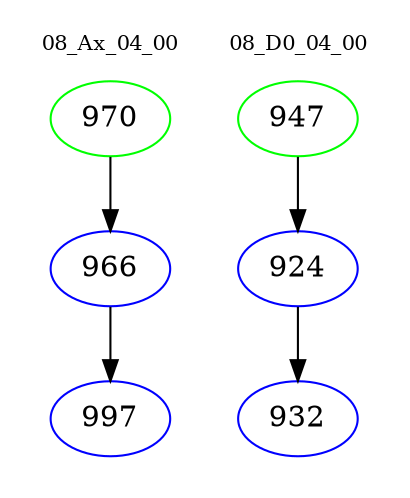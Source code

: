 digraph{
subgraph cluster_0 {
color = white
label = "08_Ax_04_00";
fontsize=10;
T0_970 [label="970", color="green"]
T0_970 -> T0_966 [color="black"]
T0_966 [label="966", color="blue"]
T0_966 -> T0_997 [color="black"]
T0_997 [label="997", color="blue"]
}
subgraph cluster_1 {
color = white
label = "08_D0_04_00";
fontsize=10;
T1_947 [label="947", color="green"]
T1_947 -> T1_924 [color="black"]
T1_924 [label="924", color="blue"]
T1_924 -> T1_932 [color="black"]
T1_932 [label="932", color="blue"]
}
}
